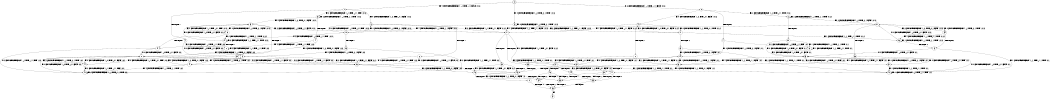 digraph BCG {
size = "7, 10.5";
center = TRUE;
node [shape = circle];
0 [peripheries = 2];
0 -> 1 [label = "EX !1 !ATOMIC_EXCH_BRANCH (1, +1, TRUE, +1, 1, FALSE) !:0:1:2:"];
0 -> 2 [label = "EX !2 !ATOMIC_EXCH_BRANCH (1, +1, TRUE, +1, 1, FALSE) !:0:1:2:"];
0 -> 3 [label = "EX !0 !ATOMIC_EXCH_BRANCH (1, +0, TRUE, +0, 1, TRUE) !:0:1:2:"];
1 -> 4 [label = "TERMINATE !1"];
1 -> 5 [label = "EX !2 !ATOMIC_EXCH_BRANCH (1, +1, TRUE, +1, 1, TRUE) !:0:1:2:"];
1 -> 6 [label = "EX !0 !ATOMIC_EXCH_BRANCH (1, +0, TRUE, +0, 1, FALSE) !:0:1:2:"];
2 -> 7 [label = "TERMINATE !2"];
2 -> 8 [label = "EX !1 !ATOMIC_EXCH_BRANCH (1, +1, TRUE, +1, 1, TRUE) !:0:1:2:"];
2 -> 9 [label = "EX !0 !ATOMIC_EXCH_BRANCH (1, +0, TRUE, +0, 1, FALSE) !:0:1:2:"];
3 -> 10 [label = "EX !1 !ATOMIC_EXCH_BRANCH (1, +1, TRUE, +1, 1, FALSE) !:0:1:2:"];
3 -> 11 [label = "EX !2 !ATOMIC_EXCH_BRANCH (1, +1, TRUE, +1, 1, FALSE) !:0:1:2:"];
3 -> 3 [label = "EX !0 !ATOMIC_EXCH_BRANCH (1, +0, TRUE, +0, 1, TRUE) !:0:1:2:"];
4 -> 12 [label = "EX !2 !ATOMIC_EXCH_BRANCH (1, +1, TRUE, +1, 1, TRUE) !:0:2:"];
4 -> 13 [label = "EX !0 !ATOMIC_EXCH_BRANCH (1, +0, TRUE, +0, 1, FALSE) !:0:2:"];
5 -> 14 [label = "TERMINATE !1"];
5 -> 15 [label = "EX !0 !ATOMIC_EXCH_BRANCH (1, +0, TRUE, +0, 1, FALSE) !:0:1:2:"];
5 -> 5 [label = "EX !2 !ATOMIC_EXCH_BRANCH (1, +1, TRUE, +1, 1, TRUE) !:0:1:2:"];
6 -> 16 [label = "TERMINATE !1"];
6 -> 17 [label = "EX !2 !ATOMIC_EXCH_BRANCH (1, +1, TRUE, +1, 1, FALSE) !:0:1:2:"];
6 -> 10 [label = "EX !0 !ATOMIC_EXCH_BRANCH (1, +1, TRUE, +0, 1, TRUE) !:0:1:2:"];
7 -> 18 [label = "EX !1 !ATOMIC_EXCH_BRANCH (1, +1, TRUE, +1, 1, TRUE) !:0:1:"];
7 -> 19 [label = "EX !0 !ATOMIC_EXCH_BRANCH (1, +0, TRUE, +0, 1, FALSE) !:0:1:"];
8 -> 20 [label = "TERMINATE !2"];
8 -> 21 [label = "EX !0 !ATOMIC_EXCH_BRANCH (1, +0, TRUE, +0, 1, FALSE) !:0:1:2:"];
8 -> 8 [label = "EX !1 !ATOMIC_EXCH_BRANCH (1, +1, TRUE, +1, 1, TRUE) !:0:1:2:"];
9 -> 22 [label = "TERMINATE !2"];
9 -> 17 [label = "EX !1 !ATOMIC_EXCH_BRANCH (1, +1, TRUE, +1, 1, FALSE) !:0:1:2:"];
9 -> 11 [label = "EX !0 !ATOMIC_EXCH_BRANCH (1, +1, TRUE, +0, 1, TRUE) !:0:1:2:"];
10 -> 23 [label = "TERMINATE !1"];
10 -> 24 [label = "EX !2 !ATOMIC_EXCH_BRANCH (1, +1, TRUE, +1, 1, TRUE) !:0:1:2:"];
10 -> 6 [label = "EX !0 !ATOMIC_EXCH_BRANCH (1, +0, TRUE, +0, 1, FALSE) !:0:1:2:"];
11 -> 25 [label = "TERMINATE !2"];
11 -> 26 [label = "EX !1 !ATOMIC_EXCH_BRANCH (1, +1, TRUE, +1, 1, TRUE) !:0:1:2:"];
11 -> 9 [label = "EX !0 !ATOMIC_EXCH_BRANCH (1, +0, TRUE, +0, 1, FALSE) !:0:1:2:"];
12 -> 27 [label = "EX !0 !ATOMIC_EXCH_BRANCH (1, +0, TRUE, +0, 1, FALSE) !:0:2:"];
12 -> 12 [label = "EX !2 !ATOMIC_EXCH_BRANCH (1, +1, TRUE, +1, 1, TRUE) !:0:2:"];
13 -> 28 [label = "EX !2 !ATOMIC_EXCH_BRANCH (1, +1, TRUE, +1, 1, FALSE) !:0:2:"];
13 -> 29 [label = "EX !0 !ATOMIC_EXCH_BRANCH (1, +1, TRUE, +0, 1, TRUE) !:0:2:"];
14 -> 27 [label = "EX !0 !ATOMIC_EXCH_BRANCH (1, +0, TRUE, +0, 1, FALSE) !:0:2:"];
14 -> 12 [label = "EX !2 !ATOMIC_EXCH_BRANCH (1, +1, TRUE, +1, 1, TRUE) !:0:2:"];
15 -> 30 [label = "TERMINATE !1"];
15 -> 17 [label = "EX !2 !ATOMIC_EXCH_BRANCH (1, +1, TRUE, +1, 1, FALSE) !:0:1:2:"];
15 -> 31 [label = "EX !0 !ATOMIC_EXCH_BRANCH (1, +1, TRUE, +0, 1, TRUE) !:0:1:2:"];
16 -> 28 [label = "EX !2 !ATOMIC_EXCH_BRANCH (1, +1, TRUE, +1, 1, FALSE) !:0:2:"];
16 -> 29 [label = "EX !0 !ATOMIC_EXCH_BRANCH (1, +1, TRUE, +0, 1, TRUE) !:0:2:"];
17 -> 32 [label = "TERMINATE !1"];
17 -> 33 [label = "TERMINATE !2"];
17 -> 34 [label = "EX !0 !ATOMIC_EXCH_BRANCH (1, +1, TRUE, +0, 1, FALSE) !:0:1:2:"];
18 -> 35 [label = "EX !0 !ATOMIC_EXCH_BRANCH (1, +0, TRUE, +0, 1, FALSE) !:0:1:"];
18 -> 18 [label = "EX !1 !ATOMIC_EXCH_BRANCH (1, +1, TRUE, +1, 1, TRUE) !:0:1:"];
19 -> 36 [label = "EX !1 !ATOMIC_EXCH_BRANCH (1, +1, TRUE, +1, 1, FALSE) !:0:1:"];
19 -> 37 [label = "EX !0 !ATOMIC_EXCH_BRANCH (1, +1, TRUE, +0, 1, TRUE) !:0:1:"];
20 -> 35 [label = "EX !0 !ATOMIC_EXCH_BRANCH (1, +0, TRUE, +0, 1, FALSE) !:0:1:"];
20 -> 18 [label = "EX !1 !ATOMIC_EXCH_BRANCH (1, +1, TRUE, +1, 1, TRUE) !:0:1:"];
21 -> 38 [label = "TERMINATE !2"];
21 -> 17 [label = "EX !1 !ATOMIC_EXCH_BRANCH (1, +1, TRUE, +1, 1, FALSE) !:0:1:2:"];
21 -> 39 [label = "EX !0 !ATOMIC_EXCH_BRANCH (1, +1, TRUE, +0, 1, TRUE) !:0:1:2:"];
22 -> 36 [label = "EX !1 !ATOMIC_EXCH_BRANCH (1, +1, TRUE, +1, 1, FALSE) !:0:1:"];
22 -> 37 [label = "EX !0 !ATOMIC_EXCH_BRANCH (1, +1, TRUE, +0, 1, TRUE) !:0:1:"];
23 -> 40 [label = "EX !2 !ATOMIC_EXCH_BRANCH (1, +1, TRUE, +1, 1, TRUE) !:0:2:"];
23 -> 13 [label = "EX !0 !ATOMIC_EXCH_BRANCH (1, +0, TRUE, +0, 1, FALSE) !:0:2:"];
24 -> 41 [label = "TERMINATE !1"];
24 -> 24 [label = "EX !2 !ATOMIC_EXCH_BRANCH (1, +1, TRUE, +1, 1, TRUE) !:0:1:2:"];
24 -> 15 [label = "EX !0 !ATOMIC_EXCH_BRANCH (1, +0, TRUE, +0, 1, FALSE) !:0:1:2:"];
25 -> 42 [label = "EX !1 !ATOMIC_EXCH_BRANCH (1, +1, TRUE, +1, 1, TRUE) !:0:1:"];
25 -> 19 [label = "EX !0 !ATOMIC_EXCH_BRANCH (1, +0, TRUE, +0, 1, FALSE) !:0:1:"];
26 -> 43 [label = "TERMINATE !2"];
26 -> 26 [label = "EX !1 !ATOMIC_EXCH_BRANCH (1, +1, TRUE, +1, 1, TRUE) !:0:1:2:"];
26 -> 21 [label = "EX !0 !ATOMIC_EXCH_BRANCH (1, +0, TRUE, +0, 1, FALSE) !:0:1:2:"];
27 -> 28 [label = "EX !2 !ATOMIC_EXCH_BRANCH (1, +1, TRUE, +1, 1, FALSE) !:0:2:"];
27 -> 44 [label = "EX !0 !ATOMIC_EXCH_BRANCH (1, +1, TRUE, +0, 1, TRUE) !:0:2:"];
28 -> 45 [label = "TERMINATE !2"];
28 -> 46 [label = "EX !0 !ATOMIC_EXCH_BRANCH (1, +1, TRUE, +0, 1, FALSE) !:0:2:"];
29 -> 40 [label = "EX !2 !ATOMIC_EXCH_BRANCH (1, +1, TRUE, +1, 1, TRUE) !:0:2:"];
29 -> 13 [label = "EX !0 !ATOMIC_EXCH_BRANCH (1, +0, TRUE, +0, 1, FALSE) !:0:2:"];
30 -> 28 [label = "EX !2 !ATOMIC_EXCH_BRANCH (1, +1, TRUE, +1, 1, FALSE) !:0:2:"];
30 -> 44 [label = "EX !0 !ATOMIC_EXCH_BRANCH (1, +1, TRUE, +0, 1, TRUE) !:0:2:"];
31 -> 41 [label = "TERMINATE !1"];
31 -> 24 [label = "EX !2 !ATOMIC_EXCH_BRANCH (1, +1, TRUE, +1, 1, TRUE) !:0:1:2:"];
31 -> 15 [label = "EX !0 !ATOMIC_EXCH_BRANCH (1, +0, TRUE, +0, 1, FALSE) !:0:1:2:"];
32 -> 45 [label = "TERMINATE !2"];
32 -> 46 [label = "EX !0 !ATOMIC_EXCH_BRANCH (1, +1, TRUE, +0, 1, FALSE) !:0:2:"];
33 -> 45 [label = "TERMINATE !1"];
33 -> 47 [label = "EX !0 !ATOMIC_EXCH_BRANCH (1, +1, TRUE, +0, 1, FALSE) !:0:1:"];
34 -> 48 [label = "TERMINATE !1"];
34 -> 49 [label = "TERMINATE !2"];
34 -> 50 [label = "TERMINATE !0"];
35 -> 36 [label = "EX !1 !ATOMIC_EXCH_BRANCH (1, +1, TRUE, +1, 1, FALSE) !:0:1:"];
35 -> 51 [label = "EX !0 !ATOMIC_EXCH_BRANCH (1, +1, TRUE, +0, 1, TRUE) !:0:1:"];
36 -> 45 [label = "TERMINATE !1"];
36 -> 47 [label = "EX !0 !ATOMIC_EXCH_BRANCH (1, +1, TRUE, +0, 1, FALSE) !:0:1:"];
37 -> 42 [label = "EX !1 !ATOMIC_EXCH_BRANCH (1, +1, TRUE, +1, 1, TRUE) !:0:1:"];
37 -> 19 [label = "EX !0 !ATOMIC_EXCH_BRANCH (1, +0, TRUE, +0, 1, FALSE) !:0:1:"];
38 -> 36 [label = "EX !1 !ATOMIC_EXCH_BRANCH (1, +1, TRUE, +1, 1, FALSE) !:0:1:"];
38 -> 51 [label = "EX !0 !ATOMIC_EXCH_BRANCH (1, +1, TRUE, +0, 1, TRUE) !:0:1:"];
39 -> 43 [label = "TERMINATE !2"];
39 -> 26 [label = "EX !1 !ATOMIC_EXCH_BRANCH (1, +1, TRUE, +1, 1, TRUE) !:0:1:2:"];
39 -> 21 [label = "EX !0 !ATOMIC_EXCH_BRANCH (1, +0, TRUE, +0, 1, FALSE) !:0:1:2:"];
40 -> 40 [label = "EX !2 !ATOMIC_EXCH_BRANCH (1, +1, TRUE, +1, 1, TRUE) !:0:2:"];
40 -> 27 [label = "EX !0 !ATOMIC_EXCH_BRANCH (1, +0, TRUE, +0, 1, FALSE) !:0:2:"];
41 -> 40 [label = "EX !2 !ATOMIC_EXCH_BRANCH (1, +1, TRUE, +1, 1, TRUE) !:0:2:"];
41 -> 27 [label = "EX !0 !ATOMIC_EXCH_BRANCH (1, +0, TRUE, +0, 1, FALSE) !:0:2:"];
42 -> 42 [label = "EX !1 !ATOMIC_EXCH_BRANCH (1, +1, TRUE, +1, 1, TRUE) !:0:1:"];
42 -> 35 [label = "EX !0 !ATOMIC_EXCH_BRANCH (1, +0, TRUE, +0, 1, FALSE) !:0:1:"];
43 -> 42 [label = "EX !1 !ATOMIC_EXCH_BRANCH (1, +1, TRUE, +1, 1, TRUE) !:0:1:"];
43 -> 35 [label = "EX !0 !ATOMIC_EXCH_BRANCH (1, +0, TRUE, +0, 1, FALSE) !:0:1:"];
44 -> 40 [label = "EX !2 !ATOMIC_EXCH_BRANCH (1, +1, TRUE, +1, 1, TRUE) !:0:2:"];
44 -> 27 [label = "EX !0 !ATOMIC_EXCH_BRANCH (1, +0, TRUE, +0, 1, FALSE) !:0:2:"];
45 -> 52 [label = "EX !0 !ATOMIC_EXCH_BRANCH (1, +1, TRUE, +0, 1, FALSE) !:0:"];
46 -> 53 [label = "TERMINATE !2"];
46 -> 54 [label = "TERMINATE !0"];
47 -> 53 [label = "TERMINATE !1"];
47 -> 55 [label = "TERMINATE !0"];
48 -> 53 [label = "TERMINATE !2"];
48 -> 54 [label = "TERMINATE !0"];
49 -> 53 [label = "TERMINATE !1"];
49 -> 55 [label = "TERMINATE !0"];
50 -> 54 [label = "TERMINATE !1"];
50 -> 55 [label = "TERMINATE !2"];
51 -> 42 [label = "EX !1 !ATOMIC_EXCH_BRANCH (1, +1, TRUE, +1, 1, TRUE) !:0:1:"];
51 -> 35 [label = "EX !0 !ATOMIC_EXCH_BRANCH (1, +0, TRUE, +0, 1, FALSE) !:0:1:"];
52 -> 56 [label = "TERMINATE !0"];
53 -> 56 [label = "TERMINATE !0"];
54 -> 56 [label = "TERMINATE !2"];
55 -> 56 [label = "TERMINATE !1"];
56 -> 57 [label = "exit"];
}
